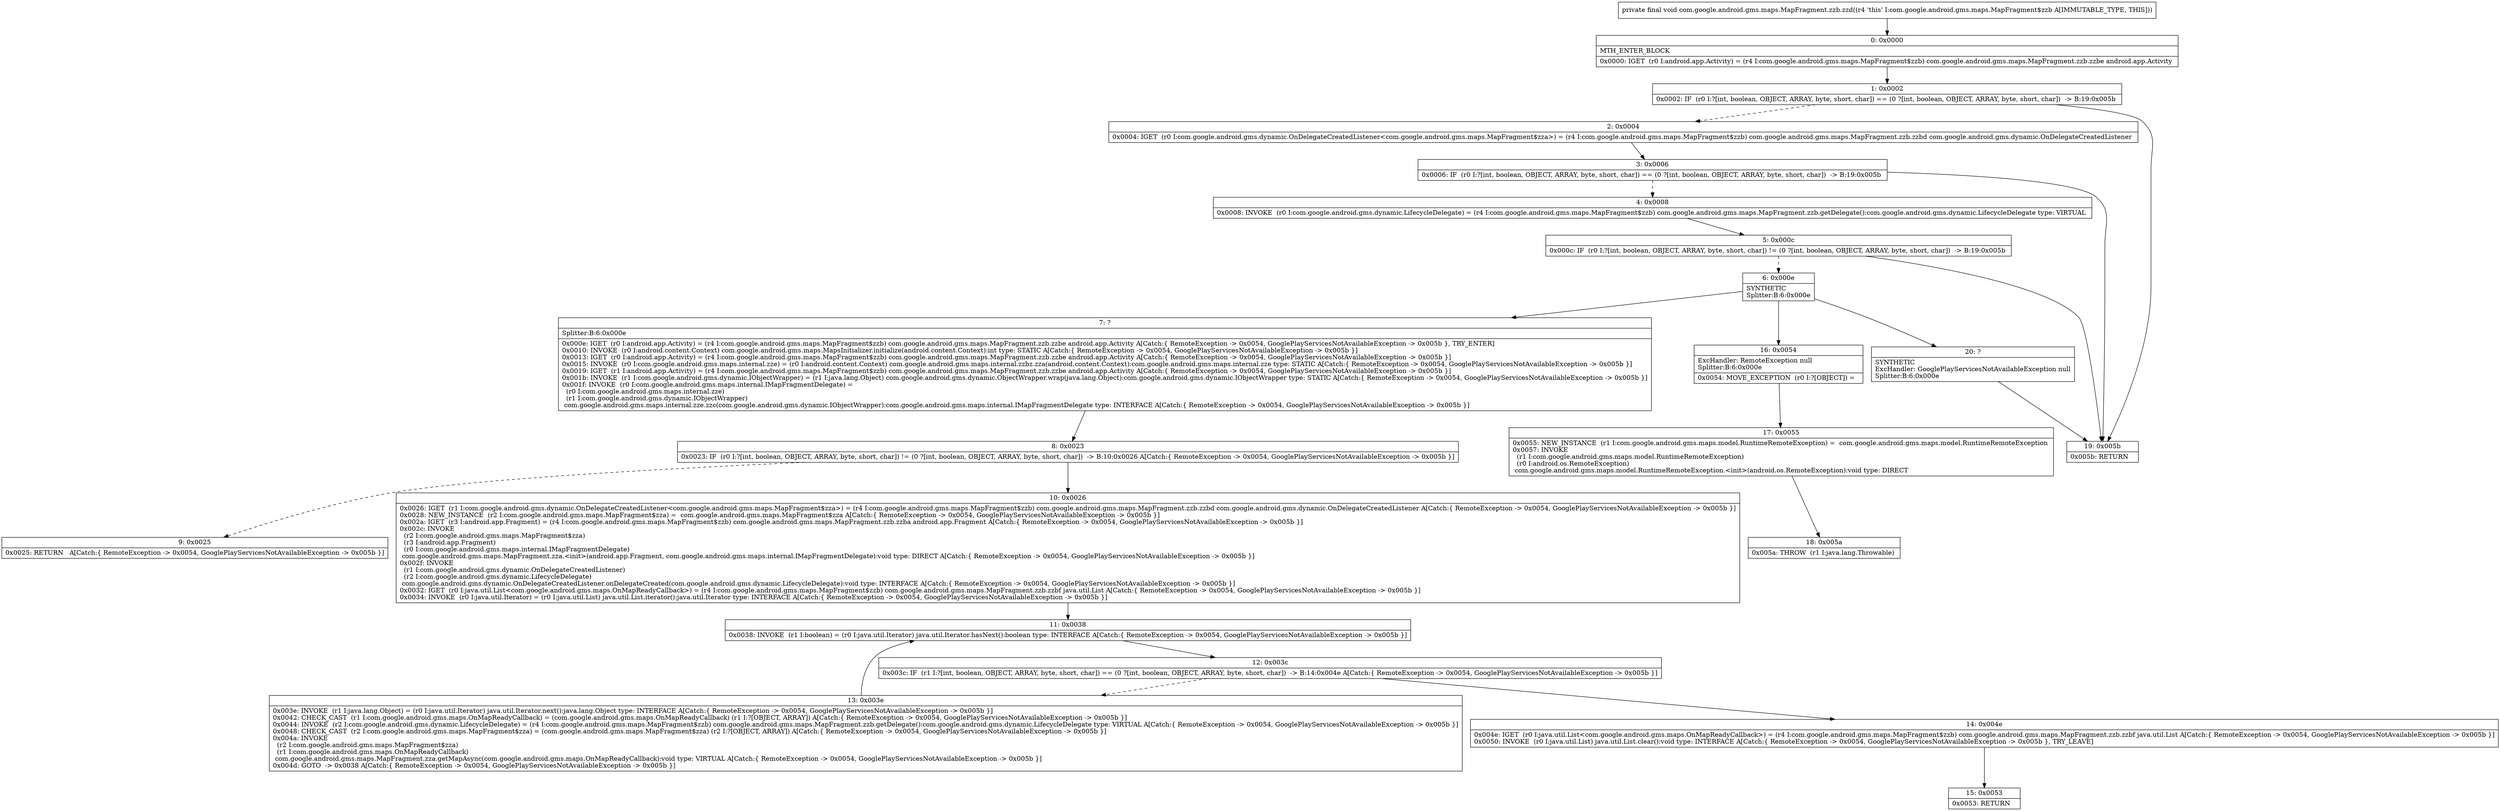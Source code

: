 digraph "CFG forcom.google.android.gms.maps.MapFragment.zzb.zzd()V" {
Node_0 [shape=record,label="{0\:\ 0x0000|MTH_ENTER_BLOCK\l|0x0000: IGET  (r0 I:android.app.Activity) = (r4 I:com.google.android.gms.maps.MapFragment$zzb) com.google.android.gms.maps.MapFragment.zzb.zzbe android.app.Activity \l}"];
Node_1 [shape=record,label="{1\:\ 0x0002|0x0002: IF  (r0 I:?[int, boolean, OBJECT, ARRAY, byte, short, char]) == (0 ?[int, boolean, OBJECT, ARRAY, byte, short, char])  \-\> B:19:0x005b \l}"];
Node_2 [shape=record,label="{2\:\ 0x0004|0x0004: IGET  (r0 I:com.google.android.gms.dynamic.OnDelegateCreatedListener\<com.google.android.gms.maps.MapFragment$zza\>) = (r4 I:com.google.android.gms.maps.MapFragment$zzb) com.google.android.gms.maps.MapFragment.zzb.zzbd com.google.android.gms.dynamic.OnDelegateCreatedListener \l}"];
Node_3 [shape=record,label="{3\:\ 0x0006|0x0006: IF  (r0 I:?[int, boolean, OBJECT, ARRAY, byte, short, char]) == (0 ?[int, boolean, OBJECT, ARRAY, byte, short, char])  \-\> B:19:0x005b \l}"];
Node_4 [shape=record,label="{4\:\ 0x0008|0x0008: INVOKE  (r0 I:com.google.android.gms.dynamic.LifecycleDelegate) = (r4 I:com.google.android.gms.maps.MapFragment$zzb) com.google.android.gms.maps.MapFragment.zzb.getDelegate():com.google.android.gms.dynamic.LifecycleDelegate type: VIRTUAL \l}"];
Node_5 [shape=record,label="{5\:\ 0x000c|0x000c: IF  (r0 I:?[int, boolean, OBJECT, ARRAY, byte, short, char]) != (0 ?[int, boolean, OBJECT, ARRAY, byte, short, char])  \-\> B:19:0x005b \l}"];
Node_6 [shape=record,label="{6\:\ 0x000e|SYNTHETIC\lSplitter:B:6:0x000e\l}"];
Node_7 [shape=record,label="{7\:\ ?|Splitter:B:6:0x000e\l|0x000e: IGET  (r0 I:android.app.Activity) = (r4 I:com.google.android.gms.maps.MapFragment$zzb) com.google.android.gms.maps.MapFragment.zzb.zzbe android.app.Activity A[Catch:\{ RemoteException \-\> 0x0054, GooglePlayServicesNotAvailableException \-\> 0x005b \}, TRY_ENTER]\l0x0010: INVOKE  (r0 I:android.content.Context) com.google.android.gms.maps.MapsInitializer.initialize(android.content.Context):int type: STATIC A[Catch:\{ RemoteException \-\> 0x0054, GooglePlayServicesNotAvailableException \-\> 0x005b \}]\l0x0013: IGET  (r0 I:android.app.Activity) = (r4 I:com.google.android.gms.maps.MapFragment$zzb) com.google.android.gms.maps.MapFragment.zzb.zzbe android.app.Activity A[Catch:\{ RemoteException \-\> 0x0054, GooglePlayServicesNotAvailableException \-\> 0x005b \}]\l0x0015: INVOKE  (r0 I:com.google.android.gms.maps.internal.zze) = (r0 I:android.content.Context) com.google.android.gms.maps.internal.zzbz.zza(android.content.Context):com.google.android.gms.maps.internal.zze type: STATIC A[Catch:\{ RemoteException \-\> 0x0054, GooglePlayServicesNotAvailableException \-\> 0x005b \}]\l0x0019: IGET  (r1 I:android.app.Activity) = (r4 I:com.google.android.gms.maps.MapFragment$zzb) com.google.android.gms.maps.MapFragment.zzb.zzbe android.app.Activity A[Catch:\{ RemoteException \-\> 0x0054, GooglePlayServicesNotAvailableException \-\> 0x005b \}]\l0x001b: INVOKE  (r1 I:com.google.android.gms.dynamic.IObjectWrapper) = (r1 I:java.lang.Object) com.google.android.gms.dynamic.ObjectWrapper.wrap(java.lang.Object):com.google.android.gms.dynamic.IObjectWrapper type: STATIC A[Catch:\{ RemoteException \-\> 0x0054, GooglePlayServicesNotAvailableException \-\> 0x005b \}]\l0x001f: INVOKE  (r0 I:com.google.android.gms.maps.internal.IMapFragmentDelegate) = \l  (r0 I:com.google.android.gms.maps.internal.zze)\l  (r1 I:com.google.android.gms.dynamic.IObjectWrapper)\l com.google.android.gms.maps.internal.zze.zzc(com.google.android.gms.dynamic.IObjectWrapper):com.google.android.gms.maps.internal.IMapFragmentDelegate type: INTERFACE A[Catch:\{ RemoteException \-\> 0x0054, GooglePlayServicesNotAvailableException \-\> 0x005b \}]\l}"];
Node_8 [shape=record,label="{8\:\ 0x0023|0x0023: IF  (r0 I:?[int, boolean, OBJECT, ARRAY, byte, short, char]) != (0 ?[int, boolean, OBJECT, ARRAY, byte, short, char])  \-\> B:10:0x0026 A[Catch:\{ RemoteException \-\> 0x0054, GooglePlayServicesNotAvailableException \-\> 0x005b \}]\l}"];
Node_9 [shape=record,label="{9\:\ 0x0025|0x0025: RETURN   A[Catch:\{ RemoteException \-\> 0x0054, GooglePlayServicesNotAvailableException \-\> 0x005b \}]\l}"];
Node_10 [shape=record,label="{10\:\ 0x0026|0x0026: IGET  (r1 I:com.google.android.gms.dynamic.OnDelegateCreatedListener\<com.google.android.gms.maps.MapFragment$zza\>) = (r4 I:com.google.android.gms.maps.MapFragment$zzb) com.google.android.gms.maps.MapFragment.zzb.zzbd com.google.android.gms.dynamic.OnDelegateCreatedListener A[Catch:\{ RemoteException \-\> 0x0054, GooglePlayServicesNotAvailableException \-\> 0x005b \}]\l0x0028: NEW_INSTANCE  (r2 I:com.google.android.gms.maps.MapFragment$zza) =  com.google.android.gms.maps.MapFragment$zza A[Catch:\{ RemoteException \-\> 0x0054, GooglePlayServicesNotAvailableException \-\> 0x005b \}]\l0x002a: IGET  (r3 I:android.app.Fragment) = (r4 I:com.google.android.gms.maps.MapFragment$zzb) com.google.android.gms.maps.MapFragment.zzb.zzba android.app.Fragment A[Catch:\{ RemoteException \-\> 0x0054, GooglePlayServicesNotAvailableException \-\> 0x005b \}]\l0x002c: INVOKE  \l  (r2 I:com.google.android.gms.maps.MapFragment$zza)\l  (r3 I:android.app.Fragment)\l  (r0 I:com.google.android.gms.maps.internal.IMapFragmentDelegate)\l com.google.android.gms.maps.MapFragment.zza.\<init\>(android.app.Fragment, com.google.android.gms.maps.internal.IMapFragmentDelegate):void type: DIRECT A[Catch:\{ RemoteException \-\> 0x0054, GooglePlayServicesNotAvailableException \-\> 0x005b \}]\l0x002f: INVOKE  \l  (r1 I:com.google.android.gms.dynamic.OnDelegateCreatedListener)\l  (r2 I:com.google.android.gms.dynamic.LifecycleDelegate)\l com.google.android.gms.dynamic.OnDelegateCreatedListener.onDelegateCreated(com.google.android.gms.dynamic.LifecycleDelegate):void type: INTERFACE A[Catch:\{ RemoteException \-\> 0x0054, GooglePlayServicesNotAvailableException \-\> 0x005b \}]\l0x0032: IGET  (r0 I:java.util.List\<com.google.android.gms.maps.OnMapReadyCallback\>) = (r4 I:com.google.android.gms.maps.MapFragment$zzb) com.google.android.gms.maps.MapFragment.zzb.zzbf java.util.List A[Catch:\{ RemoteException \-\> 0x0054, GooglePlayServicesNotAvailableException \-\> 0x005b \}]\l0x0034: INVOKE  (r0 I:java.util.Iterator) = (r0 I:java.util.List) java.util.List.iterator():java.util.Iterator type: INTERFACE A[Catch:\{ RemoteException \-\> 0x0054, GooglePlayServicesNotAvailableException \-\> 0x005b \}]\l}"];
Node_11 [shape=record,label="{11\:\ 0x0038|0x0038: INVOKE  (r1 I:boolean) = (r0 I:java.util.Iterator) java.util.Iterator.hasNext():boolean type: INTERFACE A[Catch:\{ RemoteException \-\> 0x0054, GooglePlayServicesNotAvailableException \-\> 0x005b \}]\l}"];
Node_12 [shape=record,label="{12\:\ 0x003c|0x003c: IF  (r1 I:?[int, boolean, OBJECT, ARRAY, byte, short, char]) == (0 ?[int, boolean, OBJECT, ARRAY, byte, short, char])  \-\> B:14:0x004e A[Catch:\{ RemoteException \-\> 0x0054, GooglePlayServicesNotAvailableException \-\> 0x005b \}]\l}"];
Node_13 [shape=record,label="{13\:\ 0x003e|0x003e: INVOKE  (r1 I:java.lang.Object) = (r0 I:java.util.Iterator) java.util.Iterator.next():java.lang.Object type: INTERFACE A[Catch:\{ RemoteException \-\> 0x0054, GooglePlayServicesNotAvailableException \-\> 0x005b \}]\l0x0042: CHECK_CAST  (r1 I:com.google.android.gms.maps.OnMapReadyCallback) = (com.google.android.gms.maps.OnMapReadyCallback) (r1 I:?[OBJECT, ARRAY]) A[Catch:\{ RemoteException \-\> 0x0054, GooglePlayServicesNotAvailableException \-\> 0x005b \}]\l0x0044: INVOKE  (r2 I:com.google.android.gms.dynamic.LifecycleDelegate) = (r4 I:com.google.android.gms.maps.MapFragment$zzb) com.google.android.gms.maps.MapFragment.zzb.getDelegate():com.google.android.gms.dynamic.LifecycleDelegate type: VIRTUAL A[Catch:\{ RemoteException \-\> 0x0054, GooglePlayServicesNotAvailableException \-\> 0x005b \}]\l0x0048: CHECK_CAST  (r2 I:com.google.android.gms.maps.MapFragment$zza) = (com.google.android.gms.maps.MapFragment$zza) (r2 I:?[OBJECT, ARRAY]) A[Catch:\{ RemoteException \-\> 0x0054, GooglePlayServicesNotAvailableException \-\> 0x005b \}]\l0x004a: INVOKE  \l  (r2 I:com.google.android.gms.maps.MapFragment$zza)\l  (r1 I:com.google.android.gms.maps.OnMapReadyCallback)\l com.google.android.gms.maps.MapFragment.zza.getMapAsync(com.google.android.gms.maps.OnMapReadyCallback):void type: VIRTUAL A[Catch:\{ RemoteException \-\> 0x0054, GooglePlayServicesNotAvailableException \-\> 0x005b \}]\l0x004d: GOTO  \-\> 0x0038 A[Catch:\{ RemoteException \-\> 0x0054, GooglePlayServicesNotAvailableException \-\> 0x005b \}]\l}"];
Node_14 [shape=record,label="{14\:\ 0x004e|0x004e: IGET  (r0 I:java.util.List\<com.google.android.gms.maps.OnMapReadyCallback\>) = (r4 I:com.google.android.gms.maps.MapFragment$zzb) com.google.android.gms.maps.MapFragment.zzb.zzbf java.util.List A[Catch:\{ RemoteException \-\> 0x0054, GooglePlayServicesNotAvailableException \-\> 0x005b \}]\l0x0050: INVOKE  (r0 I:java.util.List) java.util.List.clear():void type: INTERFACE A[Catch:\{ RemoteException \-\> 0x0054, GooglePlayServicesNotAvailableException \-\> 0x005b \}, TRY_LEAVE]\l}"];
Node_15 [shape=record,label="{15\:\ 0x0053|0x0053: RETURN   \l}"];
Node_16 [shape=record,label="{16\:\ 0x0054|ExcHandler: RemoteException null\lSplitter:B:6:0x000e\l|0x0054: MOVE_EXCEPTION  (r0 I:?[OBJECT]) =  \l}"];
Node_17 [shape=record,label="{17\:\ 0x0055|0x0055: NEW_INSTANCE  (r1 I:com.google.android.gms.maps.model.RuntimeRemoteException) =  com.google.android.gms.maps.model.RuntimeRemoteException \l0x0057: INVOKE  \l  (r1 I:com.google.android.gms.maps.model.RuntimeRemoteException)\l  (r0 I:android.os.RemoteException)\l com.google.android.gms.maps.model.RuntimeRemoteException.\<init\>(android.os.RemoteException):void type: DIRECT \l}"];
Node_18 [shape=record,label="{18\:\ 0x005a|0x005a: THROW  (r1 I:java.lang.Throwable) \l}"];
Node_19 [shape=record,label="{19\:\ 0x005b|0x005b: RETURN   \l}"];
Node_20 [shape=record,label="{20\:\ ?|SYNTHETIC\lExcHandler: GooglePlayServicesNotAvailableException null\lSplitter:B:6:0x000e\l}"];
MethodNode[shape=record,label="{private final void com.google.android.gms.maps.MapFragment.zzb.zzd((r4 'this' I:com.google.android.gms.maps.MapFragment$zzb A[IMMUTABLE_TYPE, THIS])) }"];
MethodNode -> Node_0;
Node_0 -> Node_1;
Node_1 -> Node_2[style=dashed];
Node_1 -> Node_19;
Node_2 -> Node_3;
Node_3 -> Node_4[style=dashed];
Node_3 -> Node_19;
Node_4 -> Node_5;
Node_5 -> Node_6[style=dashed];
Node_5 -> Node_19;
Node_6 -> Node_7;
Node_6 -> Node_16;
Node_6 -> Node_20;
Node_7 -> Node_8;
Node_8 -> Node_9[style=dashed];
Node_8 -> Node_10;
Node_10 -> Node_11;
Node_11 -> Node_12;
Node_12 -> Node_13[style=dashed];
Node_12 -> Node_14;
Node_13 -> Node_11;
Node_14 -> Node_15;
Node_16 -> Node_17;
Node_17 -> Node_18;
Node_20 -> Node_19;
}

